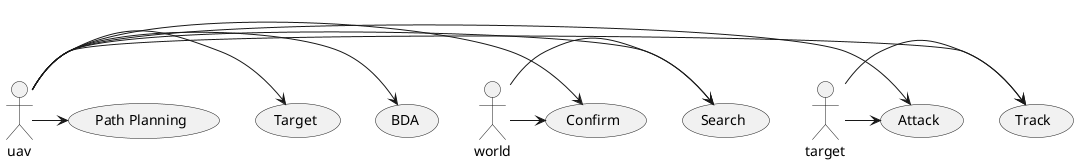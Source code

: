 @startuml

actor uav
actor world
actor target

'Search
uav -> (Search)
world -> (Search)

'Confirm
uav -> (Confirm)
world -> (Confirm)

'Track
uav -> (Track)
target -> (Track)

'Attack
uav -> (Attack)
target -> (Attack)

'Bda
uav -> (BDA)
uav -> (Target)

'Path Planning
uav -> (Path Planning)

@enduml